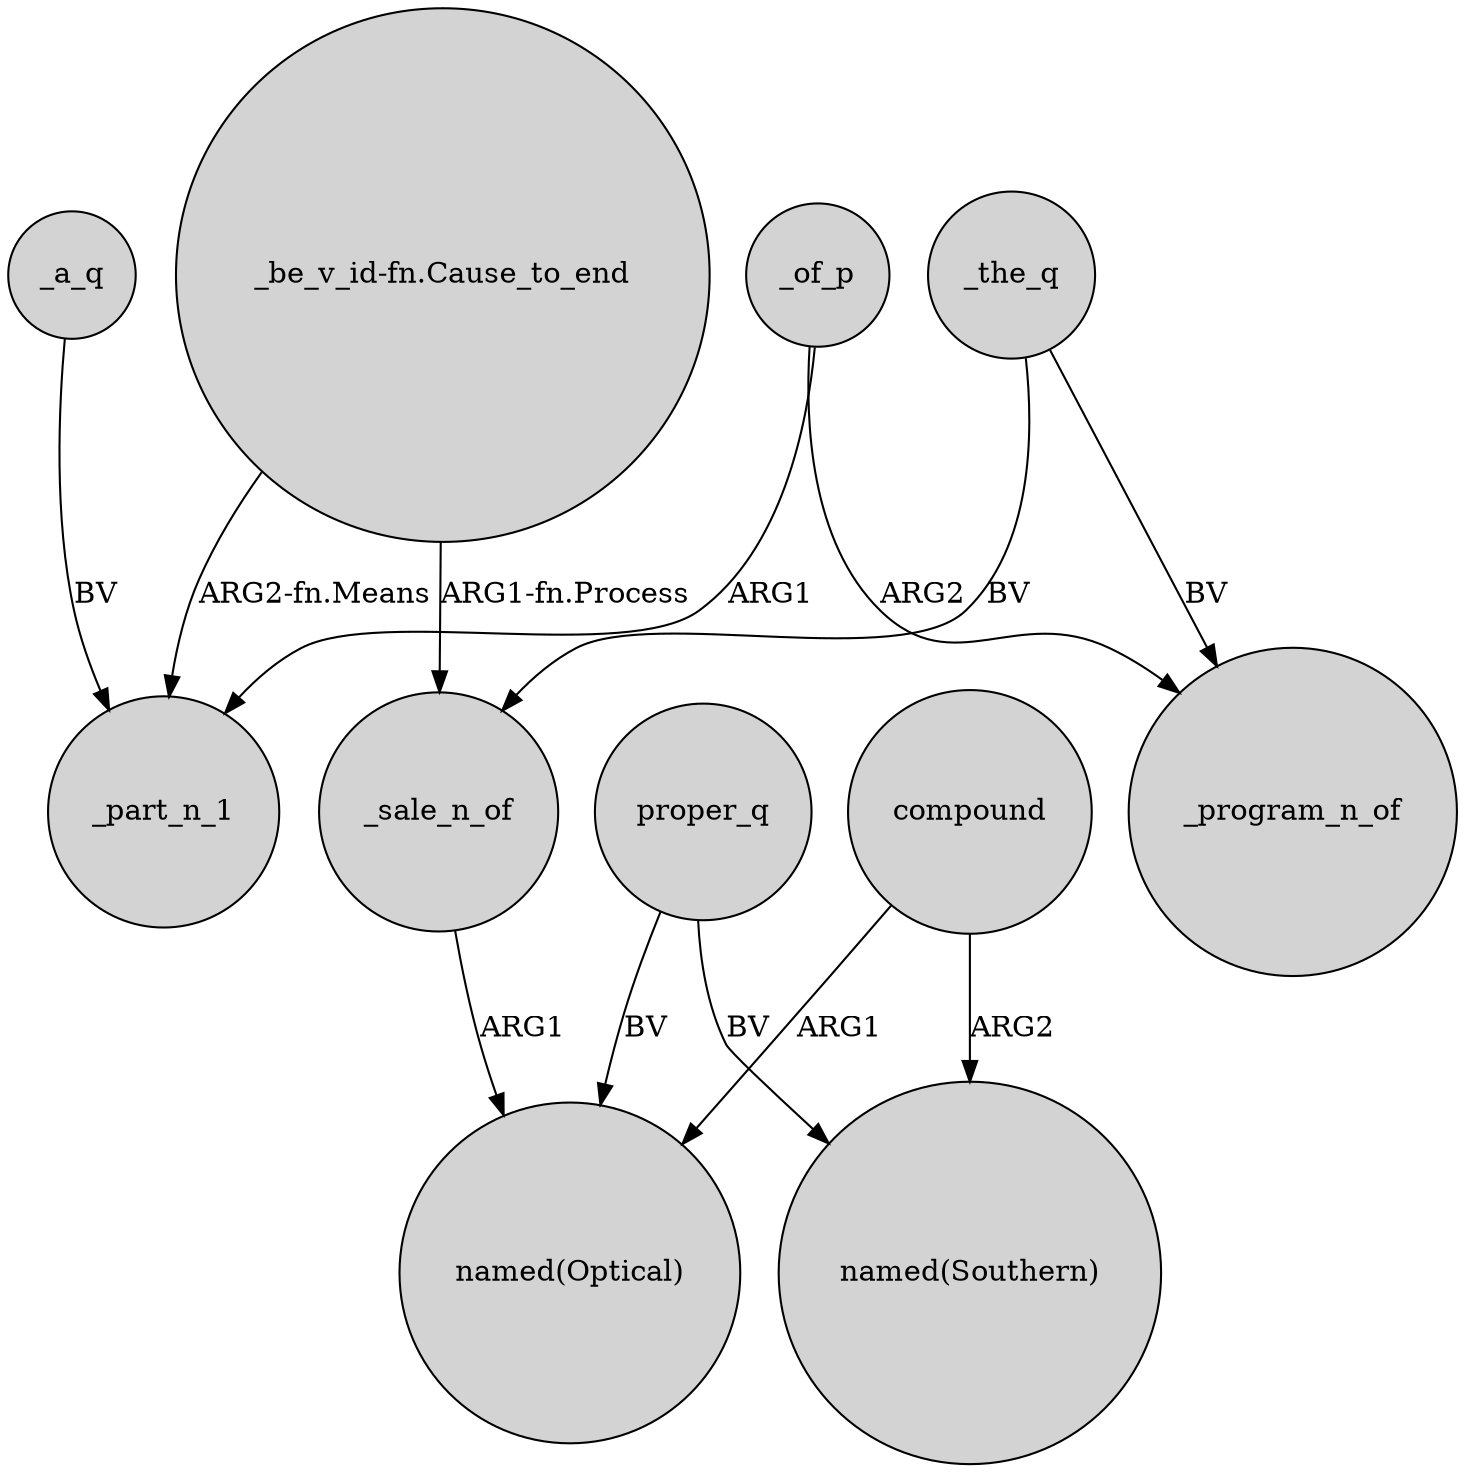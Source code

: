digraph {
	node [shape=circle style=filled]
	_a_q -> _part_n_1 [label=BV]
	"_be_v_id-fn.Cause_to_end" -> _sale_n_of [label="ARG1-fn.Process"]
	_the_q -> _sale_n_of [label=BV]
	_of_p -> _part_n_1 [label=ARG1]
	_the_q -> _program_n_of [label=BV]
	_of_p -> _program_n_of [label=ARG2]
	compound -> "named(Southern)" [label=ARG2]
	"_be_v_id-fn.Cause_to_end" -> _part_n_1 [label="ARG2-fn.Means"]
	_sale_n_of -> "named(Optical)" [label=ARG1]
	proper_q -> "named(Optical)" [label=BV]
	proper_q -> "named(Southern)" [label=BV]
	compound -> "named(Optical)" [label=ARG1]
}
